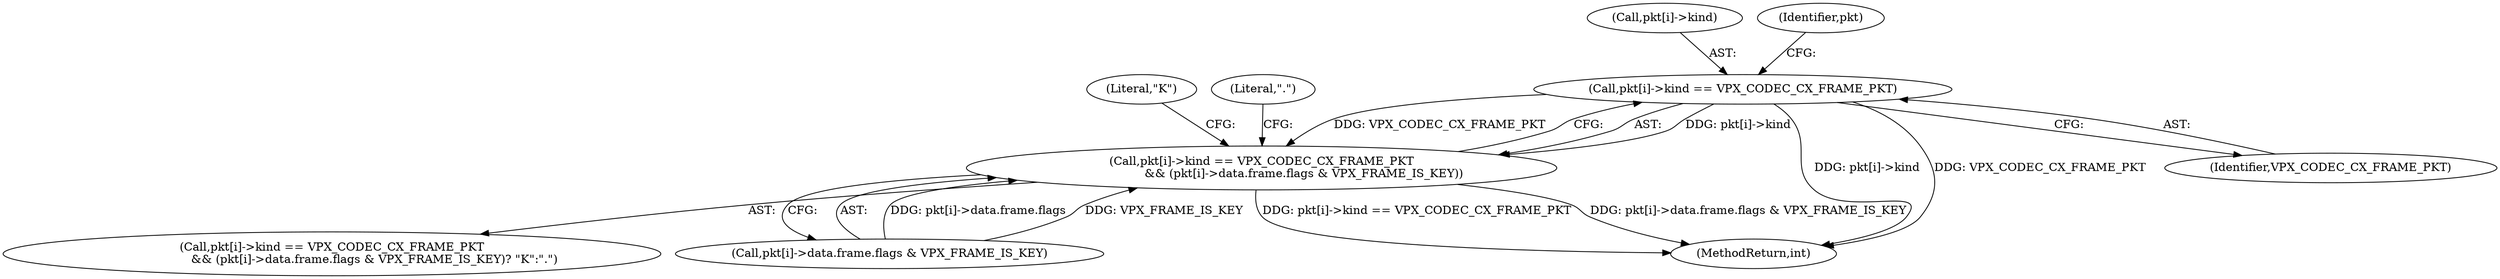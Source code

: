 digraph "0_Android_5a9753fca56f0eeb9f61e342b2fccffc364f9426_22@array" {
"1001150" [label="(Call,pkt[i]->kind == VPX_CODEC_CX_FRAME_PKT)"];
"1001149" [label="(Call,pkt[i]->kind == VPX_CODEC_CX_FRAME_PKT\n                       && (pkt[i]->data.frame.flags & VPX_FRAME_IS_KEY))"];
"1001168" [label="(Literal,\"K\")"];
"1001169" [label="(Literal,\".\")"];
"1001296" [label="(MethodReturn,int)"];
"1001150" [label="(Call,pkt[i]->kind == VPX_CODEC_CX_FRAME_PKT)"];
"1001151" [label="(Call,pkt[i]->kind)"];
"1001148" [label="(Call,pkt[i]->kind == VPX_CODEC_CX_FRAME_PKT\n                       && (pkt[i]->data.frame.flags & VPX_FRAME_IS_KEY)? \"K\":\".\")"];
"1001157" [label="(Call,pkt[i]->data.frame.flags & VPX_FRAME_IS_KEY)"];
"1001162" [label="(Identifier,pkt)"];
"1001149" [label="(Call,pkt[i]->kind == VPX_CODEC_CX_FRAME_PKT\n                       && (pkt[i]->data.frame.flags & VPX_FRAME_IS_KEY))"];
"1001156" [label="(Identifier,VPX_CODEC_CX_FRAME_PKT)"];
"1001150" -> "1001149"  [label="AST: "];
"1001150" -> "1001156"  [label="CFG: "];
"1001151" -> "1001150"  [label="AST: "];
"1001156" -> "1001150"  [label="AST: "];
"1001162" -> "1001150"  [label="CFG: "];
"1001149" -> "1001150"  [label="CFG: "];
"1001150" -> "1001296"  [label="DDG: pkt[i]->kind"];
"1001150" -> "1001296"  [label="DDG: VPX_CODEC_CX_FRAME_PKT"];
"1001150" -> "1001149"  [label="DDG: pkt[i]->kind"];
"1001150" -> "1001149"  [label="DDG: VPX_CODEC_CX_FRAME_PKT"];
"1001149" -> "1001148"  [label="AST: "];
"1001149" -> "1001157"  [label="CFG: "];
"1001157" -> "1001149"  [label="AST: "];
"1001168" -> "1001149"  [label="CFG: "];
"1001169" -> "1001149"  [label="CFG: "];
"1001149" -> "1001296"  [label="DDG: pkt[i]->kind == VPX_CODEC_CX_FRAME_PKT"];
"1001149" -> "1001296"  [label="DDG: pkt[i]->data.frame.flags & VPX_FRAME_IS_KEY"];
"1001157" -> "1001149"  [label="DDG: pkt[i]->data.frame.flags"];
"1001157" -> "1001149"  [label="DDG: VPX_FRAME_IS_KEY"];
}
